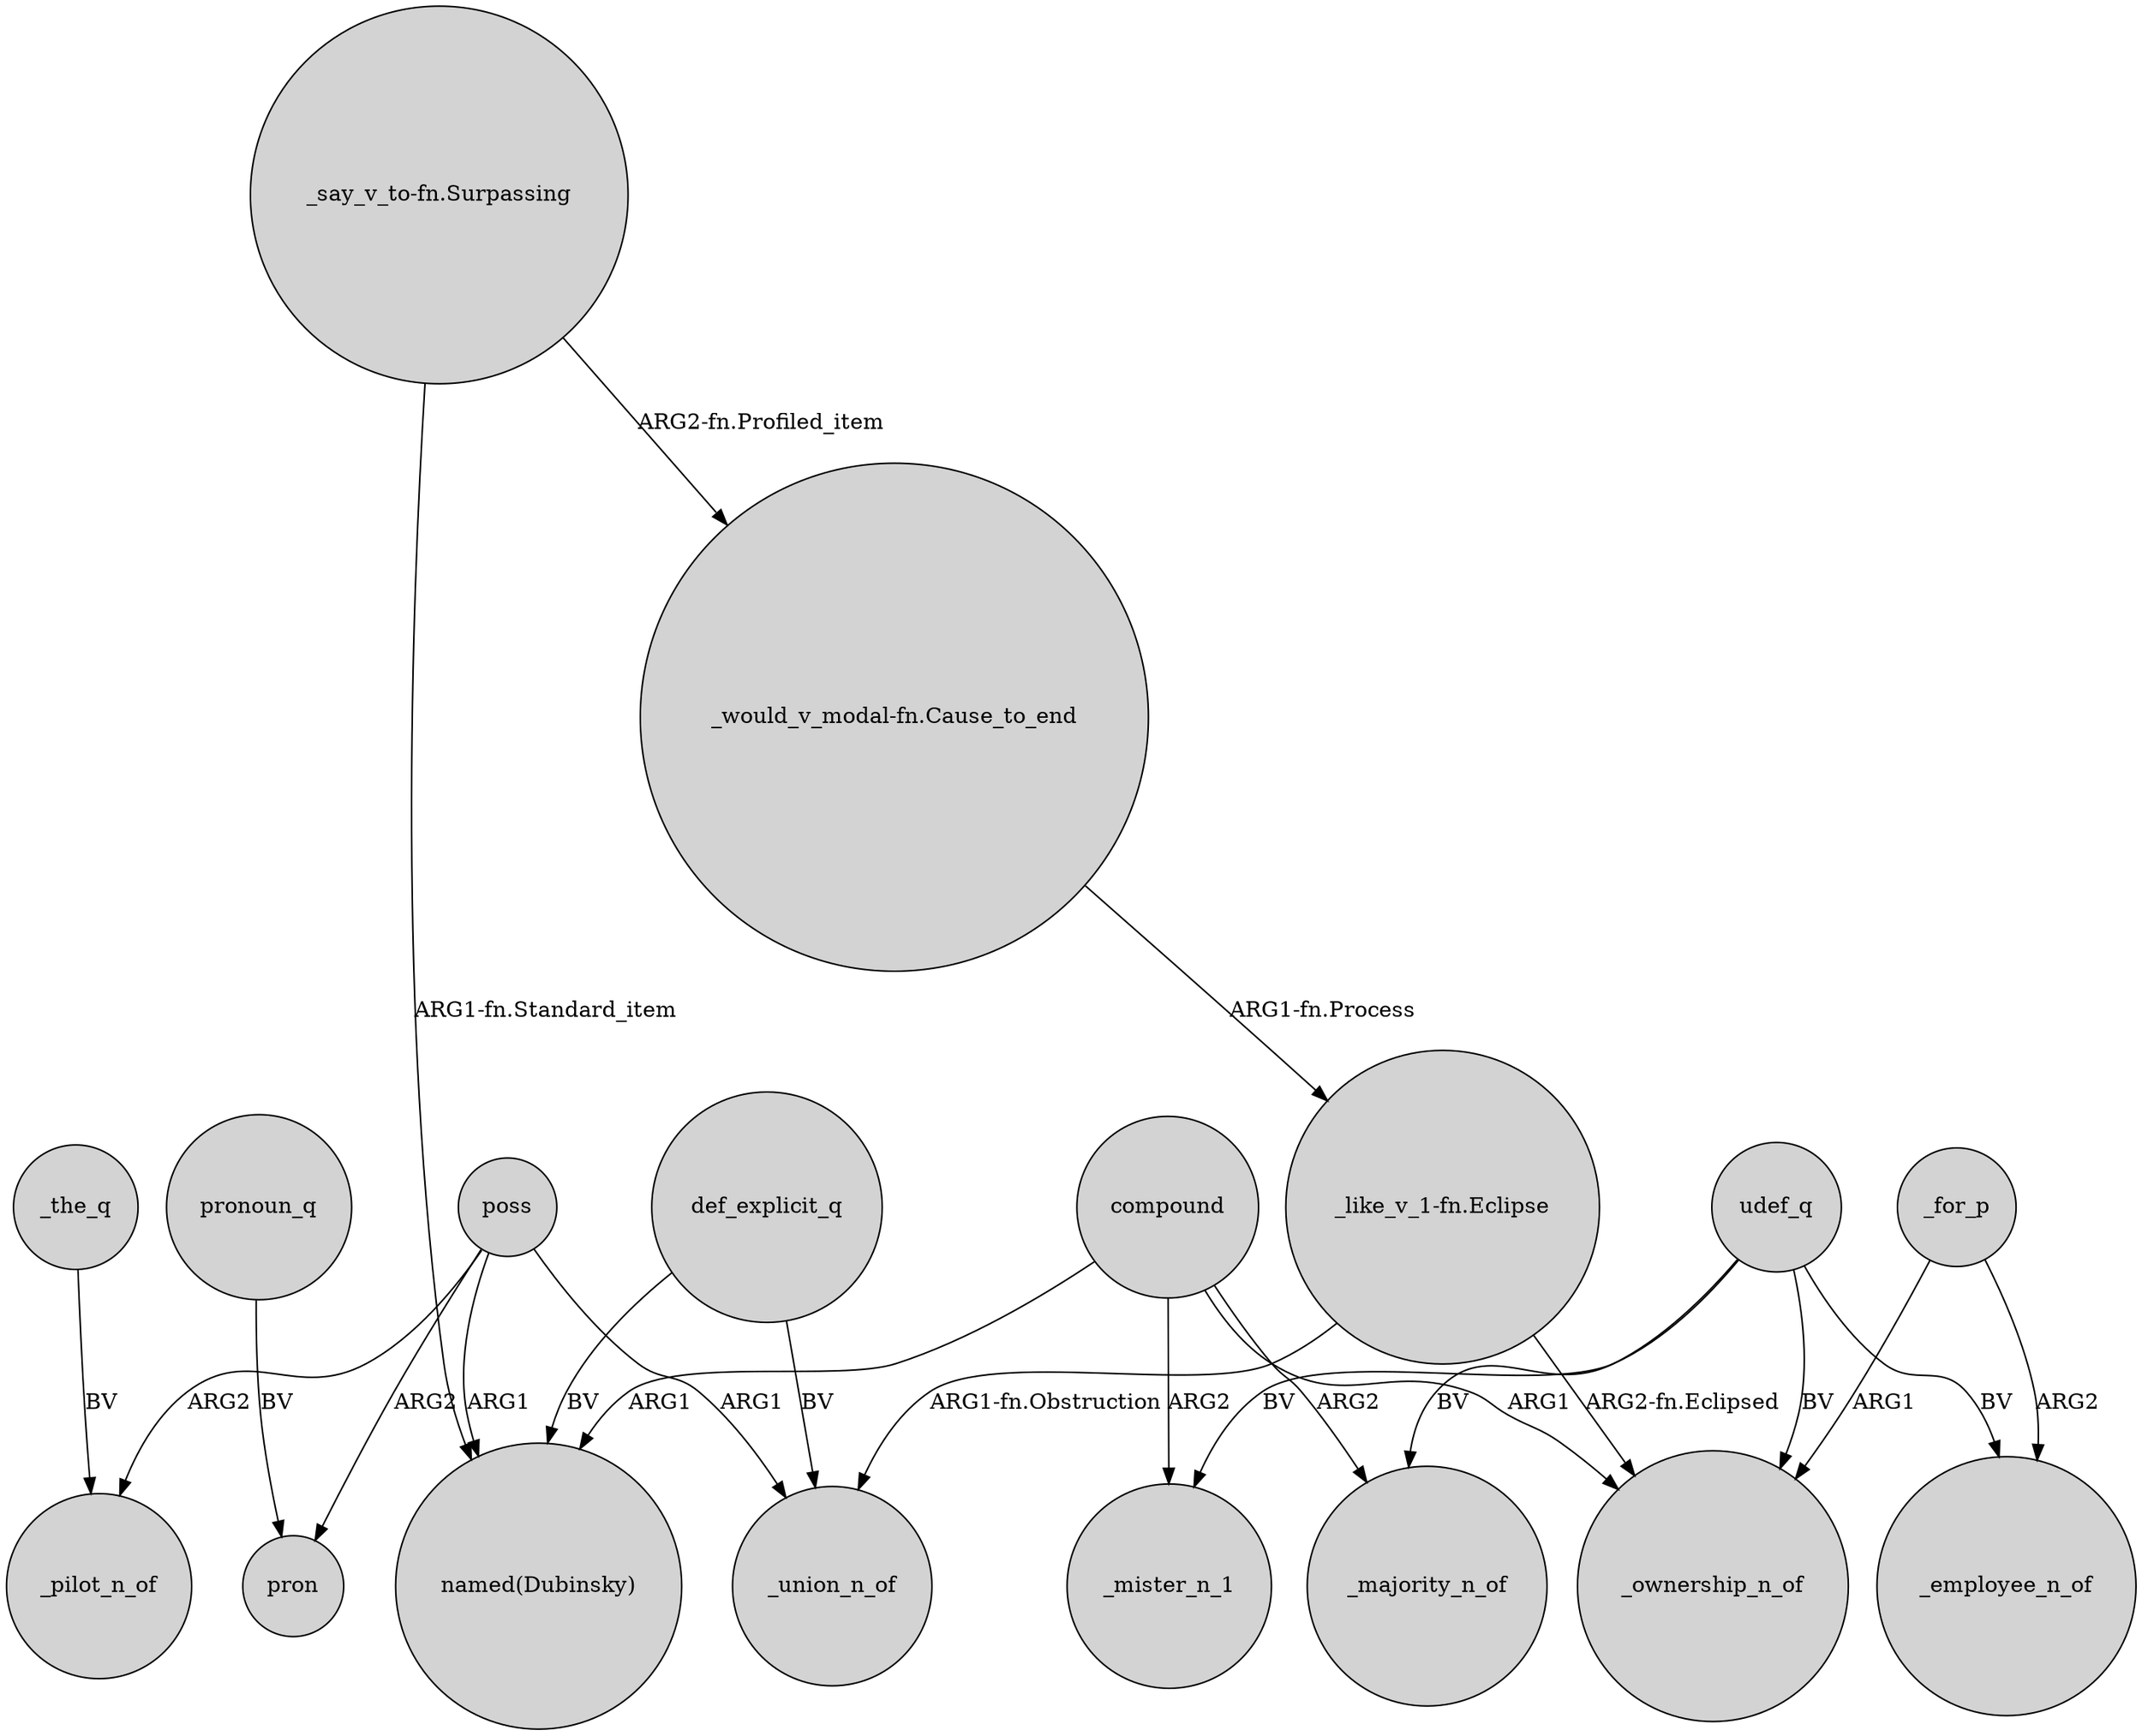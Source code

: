 digraph {
	node [shape=circle style=filled]
	poss -> _pilot_n_of [label=ARG2]
	compound -> _mister_n_1 [label=ARG2]
	compound -> _ownership_n_of [label=ARG1]
	"_like_v_1-fn.Eclipse" -> _union_n_of [label="ARG1-fn.Obstruction"]
	"_would_v_modal-fn.Cause_to_end" -> "_like_v_1-fn.Eclipse" [label="ARG1-fn.Process"]
	"_like_v_1-fn.Eclipse" -> _ownership_n_of [label="ARG2-fn.Eclipsed"]
	poss -> "named(Dubinsky)" [label=ARG1]
	def_explicit_q -> "named(Dubinsky)" [label=BV]
	udef_q -> _mister_n_1 [label=BV]
	_for_p -> _ownership_n_of [label=ARG1]
	udef_q -> _ownership_n_of [label=BV]
	_for_p -> _employee_n_of [label=ARG2]
	pronoun_q -> pron [label=BV]
	def_explicit_q -> _union_n_of [label=BV]
	poss -> _union_n_of [label=ARG1]
	compound -> "named(Dubinsky)" [label=ARG1]
	"_say_v_to-fn.Surpassing" -> "named(Dubinsky)" [label="ARG1-fn.Standard_item"]
	poss -> pron [label=ARG2]
	"_say_v_to-fn.Surpassing" -> "_would_v_modal-fn.Cause_to_end" [label="ARG2-fn.Profiled_item"]
	_the_q -> _pilot_n_of [label=BV]
	compound -> _majority_n_of [label=ARG2]
	udef_q -> _majority_n_of [label=BV]
	udef_q -> _employee_n_of [label=BV]
}
